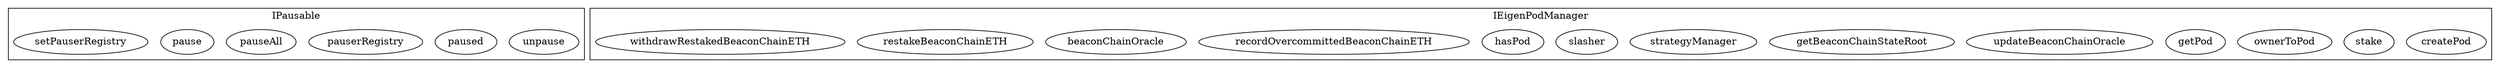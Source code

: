 strict digraph {
subgraph cluster_5795_IPausable {
label = "IPausable"
"5795_unpause" [label="unpause"]
"5795_paused" [label="paused"]
"5795_pauserRegistry" [label="pauserRegistry"]
"5795_pauseAll" [label="pauseAll"]
"5795_pause" [label="pause"]
"5795_setPauserRegistry" [label="setPauserRegistry"]
}subgraph cluster_5158_IEigenPodManager {
label = "IEigenPodManager"
"5158_createPod" [label="createPod"]
"5158_stake" [label="stake"]
"5158_ownerToPod" [label="ownerToPod"]
"5158_getPod" [label="getPod"]
"5158_updateBeaconChainOracle" [label="updateBeaconChainOracle"]
"5158_getBeaconChainStateRoot" [label="getBeaconChainStateRoot"]
"5158_strategyManager" [label="strategyManager"]
"5158_slasher" [label="slasher"]
"5158_hasPod" [label="hasPod"]
"5158_recordOvercommittedBeaconChainETH" [label="recordOvercommittedBeaconChainETH"]
"5158_beaconChainOracle" [label="beaconChainOracle"]
"5158_restakeBeaconChainETH" [label="restakeBeaconChainETH"]
"5158_withdrawRestakedBeaconChainETH" [label="withdrawRestakedBeaconChainETH"]
}subgraph cluster_solidity {
label = "[Solidity]"
}
}